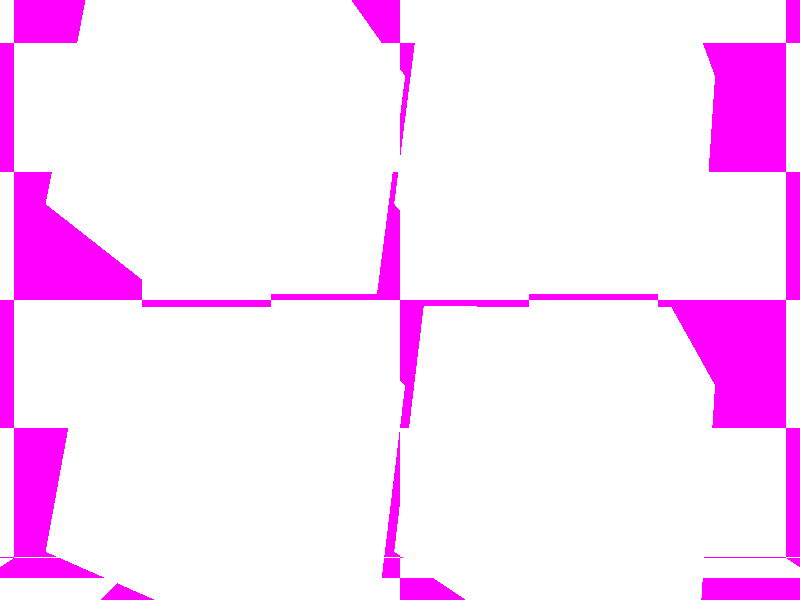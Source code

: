 // Persistence Of Vision raytracer version 3.0 sample file.
// Example of wood normal perturbance using various waveforms.

#version 3
global_settings { assumed_gamma 2.2 }

#include "colors.inc"

camera { 
  location <0,1,-11>
  direction 3*z
} 

plane {
  y, -1.01
  pigment {checker color White color Magenta}
}

plane {
  z, 3.01
  pigment {checker color White color Magenta}
}

light_source { <300, 500, -500> color Gray65}
light_source { <-100, 10, -500> color Gray65}

#declare N1=
   normal{
     wood  0.6
     scale 0.24
   }

#default {
  texture{
   pigment{White}
   finish{phong 0.8 phong_size 200}
  }
 }

box{<-1,-1,-1>,<1,1,1>
  scale .75
  normal{N1 ramp_wave}
  rotate <20,20,0>
  translate <-1,2,0>
}

box{<-1,-1,-1>,<1,1,1>
  scale .75
  normal{N1 triangle_wave}
  rotate <20,20,0>
  translate <1,2,0>
}

box{<-1,-1,-1>,<1,1,1>
  scale .75
  normal{N1 sine_wave}
  rotate <20,20,0>
  translate <-1,0,0>
}

box{<-1,-1,-1>,<1,1,1>
  scale .75
  normal{N1 scallop_wave}
  rotate <20,20,0>
  translate <1,0,0>
}

